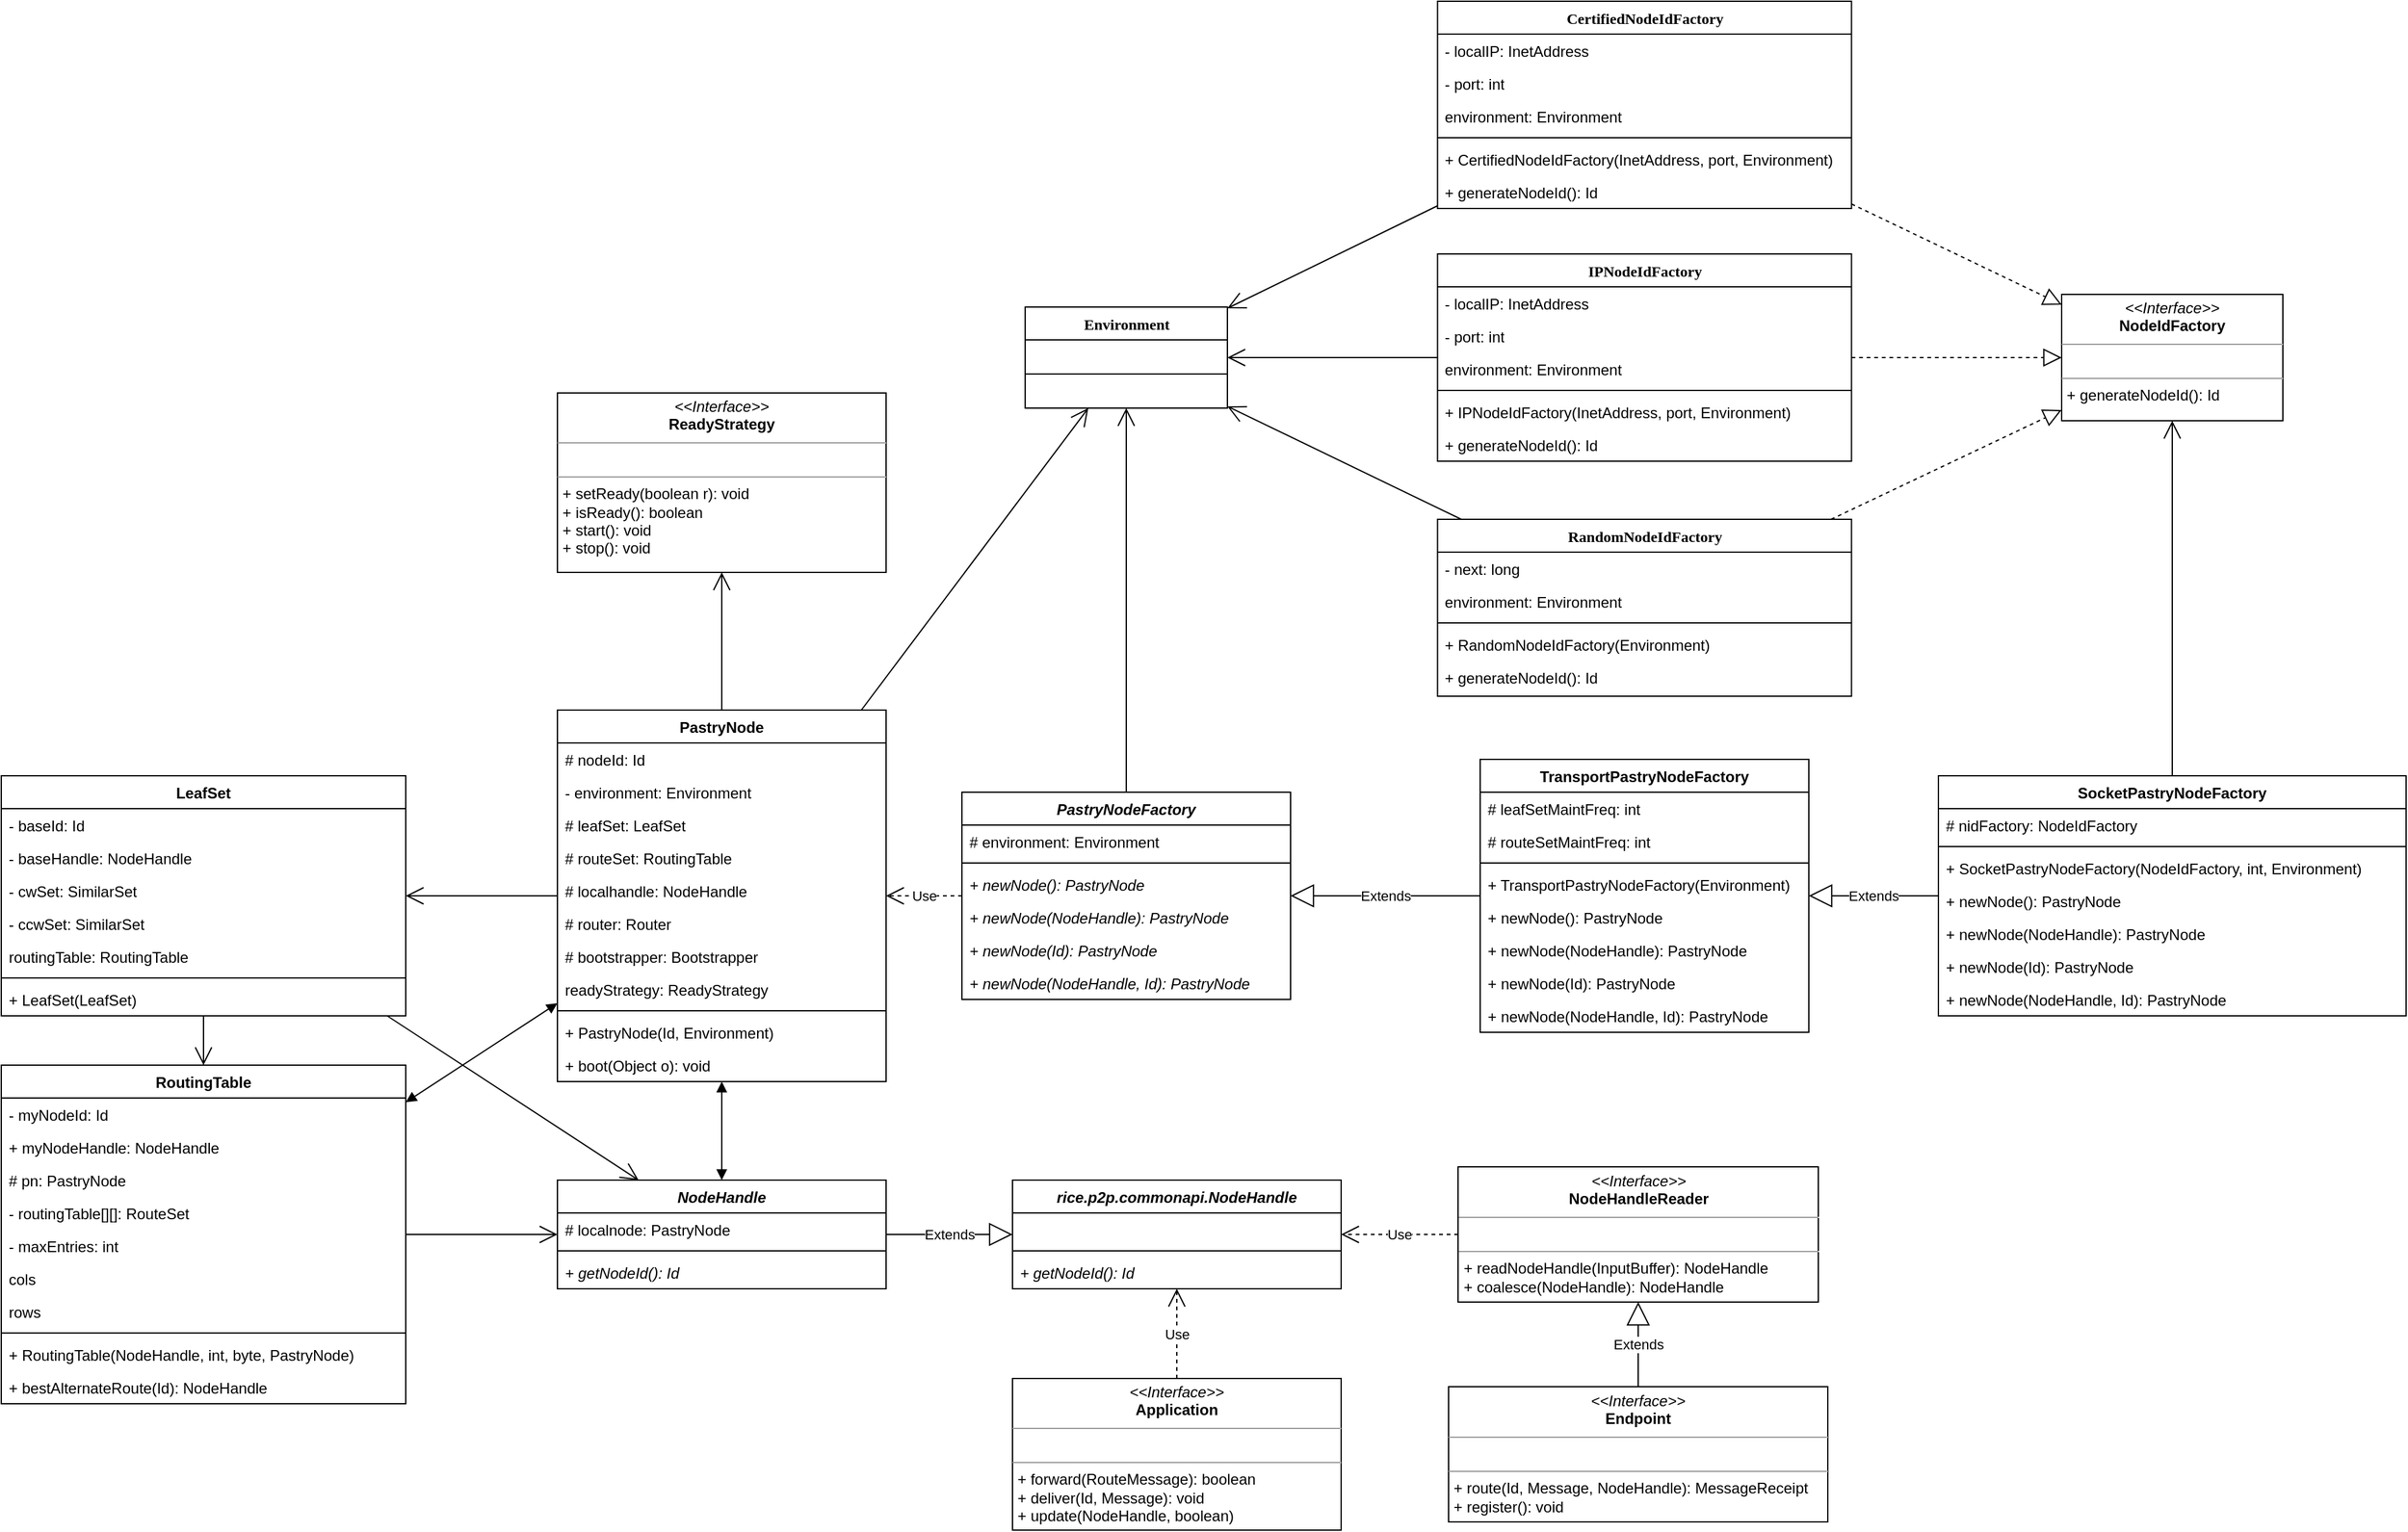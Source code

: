 <mxfile version="20.8.5" type="github">
  <diagram name="Page-1" id="6133507b-19e7-1e82-6fc7-422aa6c4b21f">
    <mxGraphModel dx="2618" dy="674" grid="1" gridSize="10" guides="1" tooltips="1" connect="1" arrows="1" fold="1" page="1" pageScale="1" pageWidth="1100" pageHeight="850" background="none" math="0" shadow="0">
      <root>
        <mxCell id="0" />
        <mxCell id="1" parent="0" />
        <mxCell id="22s6nns8kScePFMX1tpp-6" value="RandomNodeIdFactory" style="swimlane;html=1;fontStyle=1;align=center;verticalAlign=top;childLayout=stackLayout;horizontal=1;startSize=26;horizontalStack=0;resizeParent=1;resizeLast=0;collapsible=1;marginBottom=0;swimlaneFillColor=#ffffff;rounded=0;shadow=0;comic=0;labelBackgroundColor=none;strokeWidth=1;fillColor=none;fontFamily=Verdana;fontSize=12" parent="1" vertex="1">
          <mxGeometry x="476.25" y="1000" width="327.5" height="140" as="geometry" />
        </mxCell>
        <mxCell id="22s6nns8kScePFMX1tpp-7" value="- next: long" style="text;html=1;strokeColor=none;fillColor=none;align=left;verticalAlign=top;spacingLeft=4;spacingRight=4;whiteSpace=wrap;overflow=hidden;rotatable=0;points=[[0,0.5],[1,0.5]];portConstraint=eastwest;" parent="22s6nns8kScePFMX1tpp-6" vertex="1">
          <mxGeometry y="26" width="327.5" height="26" as="geometry" />
        </mxCell>
        <mxCell id="22s6nns8kScePFMX1tpp-8" value="environment: Environment" style="text;html=1;strokeColor=none;fillColor=none;align=left;verticalAlign=top;spacingLeft=4;spacingRight=4;whiteSpace=wrap;overflow=hidden;rotatable=0;points=[[0,0.5],[1,0.5]];portConstraint=eastwest;" parent="22s6nns8kScePFMX1tpp-6" vertex="1">
          <mxGeometry y="52" width="327.5" height="26" as="geometry" />
        </mxCell>
        <mxCell id="22s6nns8kScePFMX1tpp-9" value="" style="line;html=1;strokeWidth=1;fillColor=none;align=left;verticalAlign=middle;spacingTop=-1;spacingLeft=3;spacingRight=3;rotatable=0;labelPosition=right;points=[];portConstraint=eastwest;" parent="22s6nns8kScePFMX1tpp-6" vertex="1">
          <mxGeometry y="78" width="327.5" height="8" as="geometry" />
        </mxCell>
        <mxCell id="22s6nns8kScePFMX1tpp-10" value="+ RandomNodeIdFactory(Environment)" style="text;html=1;strokeColor=none;fillColor=none;align=left;verticalAlign=top;spacingLeft=4;spacingRight=4;whiteSpace=wrap;overflow=hidden;rotatable=0;points=[[0,0.5],[1,0.5]];portConstraint=eastwest;" parent="22s6nns8kScePFMX1tpp-6" vertex="1">
          <mxGeometry y="86" width="327.5" height="26" as="geometry" />
        </mxCell>
        <mxCell id="22s6nns8kScePFMX1tpp-15" value="&lt;span style=&quot;&quot;&gt;+ generateNodeId(): Id&lt;/span&gt;" style="text;html=1;strokeColor=none;fillColor=none;align=left;verticalAlign=top;spacingLeft=4;spacingRight=4;whiteSpace=wrap;overflow=hidden;rotatable=0;points=[[0,0.5],[1,0.5]];portConstraint=eastwest;" parent="22s6nns8kScePFMX1tpp-6" vertex="1">
          <mxGeometry y="112" width="327.5" height="26" as="geometry" />
        </mxCell>
        <mxCell id="22s6nns8kScePFMX1tpp-11" value="&lt;p style=&quot;margin:0px;margin-top:4px;text-align:center;&quot;&gt;&lt;i&gt;&amp;lt;&amp;lt;Interface&amp;gt;&amp;gt;&lt;/i&gt;&lt;br&gt;&lt;b&gt;NodeIdFactory&lt;/b&gt;&lt;br&gt;&lt;/p&gt;&lt;hr size=&quot;1&quot;&gt;&lt;p style=&quot;margin:0px;margin-left:4px;&quot;&gt;&lt;br&gt;&lt;/p&gt;&lt;hr size=&quot;1&quot;&gt;&lt;p style=&quot;margin:0px;margin-left:4px;&quot;&gt;+ generateNodeId(): Id&lt;br&gt;&lt;/p&gt;" style="verticalAlign=top;align=left;overflow=fill;fontSize=12;fontFamily=Helvetica;html=1;rounded=0;shadow=0;comic=0;labelBackgroundColor=none;strokeWidth=1" parent="1" vertex="1">
          <mxGeometry x="970" y="822" width="175" height="100" as="geometry" />
        </mxCell>
        <mxCell id="22s6nns8kScePFMX1tpp-13" value="" style="endArrow=block;dashed=1;endFill=0;endSize=12;html=1;rounded=0;" parent="1" source="22s6nns8kScePFMX1tpp-6" target="22s6nns8kScePFMX1tpp-11" edge="1">
          <mxGeometry width="160" relative="1" as="geometry">
            <mxPoint x="815" y="890" as="sourcePoint" />
            <mxPoint x="975" y="890" as="targetPoint" />
          </mxGeometry>
        </mxCell>
        <mxCell id="22s6nns8kScePFMX1tpp-16" value="Environment" style="swimlane;html=1;fontStyle=1;align=center;verticalAlign=top;childLayout=stackLayout;horizontal=1;startSize=26;horizontalStack=0;resizeParent=1;resizeLast=0;collapsible=1;marginBottom=0;swimlaneFillColor=#ffffff;rounded=0;shadow=0;comic=0;labelBackgroundColor=none;strokeWidth=1;fillColor=none;fontFamily=Verdana;fontSize=12" parent="1" vertex="1">
          <mxGeometry x="150" y="832" width="160" height="80" as="geometry" />
        </mxCell>
        <mxCell id="22s6nns8kScePFMX1tpp-18" value="" style="line;html=1;strokeWidth=1;fillColor=none;align=left;verticalAlign=middle;spacingTop=-1;spacingLeft=3;spacingRight=3;rotatable=0;labelPosition=right;points=[];portConstraint=eastwest;" parent="22s6nns8kScePFMX1tpp-16" vertex="1">
          <mxGeometry y="26" width="160" height="54" as="geometry" />
        </mxCell>
        <mxCell id="22s6nns8kScePFMX1tpp-23" value="" style="endArrow=open;endFill=1;endSize=12;html=1;rounded=0;" parent="1" source="22s6nns8kScePFMX1tpp-6" target="22s6nns8kScePFMX1tpp-16" edge="1">
          <mxGeometry width="160" relative="1" as="geometry">
            <mxPoint x="715" y="860" as="sourcePoint" />
            <mxPoint x="875" y="860" as="targetPoint" />
          </mxGeometry>
        </mxCell>
        <mxCell id="22s6nns8kScePFMX1tpp-24" value="PastryNodeFactory" style="swimlane;fontStyle=3;align=center;verticalAlign=top;childLayout=stackLayout;horizontal=1;startSize=26;horizontalStack=0;resizeParent=1;resizeParentMax=0;resizeLast=0;collapsible=1;marginBottom=0;" parent="1" vertex="1">
          <mxGeometry x="100" y="1216" width="260" height="164" as="geometry" />
        </mxCell>
        <mxCell id="22s6nns8kScePFMX1tpp-25" value="# environment: Environment" style="text;strokeColor=none;fillColor=none;align=left;verticalAlign=top;spacingLeft=4;spacingRight=4;overflow=hidden;rotatable=0;points=[[0,0.5],[1,0.5]];portConstraint=eastwest;" parent="22s6nns8kScePFMX1tpp-24" vertex="1">
          <mxGeometry y="26" width="260" height="26" as="geometry" />
        </mxCell>
        <mxCell id="22s6nns8kScePFMX1tpp-26" value="" style="line;strokeWidth=1;fillColor=none;align=left;verticalAlign=middle;spacingTop=-1;spacingLeft=3;spacingRight=3;rotatable=0;labelPosition=right;points=[];portConstraint=eastwest;strokeColor=inherit;" parent="22s6nns8kScePFMX1tpp-24" vertex="1">
          <mxGeometry y="52" width="260" height="8" as="geometry" />
        </mxCell>
        <mxCell id="22s6nns8kScePFMX1tpp-27" value="+ newNode(): PastryNode" style="text;strokeColor=none;fillColor=none;align=left;verticalAlign=top;spacingLeft=4;spacingRight=4;overflow=hidden;rotatable=0;points=[[0,0.5],[1,0.5]];portConstraint=eastwest;fontStyle=2" parent="22s6nns8kScePFMX1tpp-24" vertex="1">
          <mxGeometry y="60" width="260" height="26" as="geometry" />
        </mxCell>
        <mxCell id="22s6nns8kScePFMX1tpp-29" value="+ newNode(NodeHandle): PastryNode" style="text;strokeColor=none;fillColor=none;align=left;verticalAlign=top;spacingLeft=4;spacingRight=4;overflow=hidden;rotatable=0;points=[[0,0.5],[1,0.5]];portConstraint=eastwest;fontStyle=2" parent="22s6nns8kScePFMX1tpp-24" vertex="1">
          <mxGeometry y="86" width="260" height="26" as="geometry" />
        </mxCell>
        <mxCell id="22s6nns8kScePFMX1tpp-28" value="+ newNode(Id): PastryNode" style="text;strokeColor=none;fillColor=none;align=left;verticalAlign=top;spacingLeft=4;spacingRight=4;overflow=hidden;rotatable=0;points=[[0,0.5],[1,0.5]];portConstraint=eastwest;fontStyle=2" parent="22s6nns8kScePFMX1tpp-24" vertex="1">
          <mxGeometry y="112" width="260" height="26" as="geometry" />
        </mxCell>
        <mxCell id="22s6nns8kScePFMX1tpp-30" value="+ newNode(NodeHandle, Id): PastryNode" style="text;strokeColor=none;fillColor=none;align=left;verticalAlign=top;spacingLeft=4;spacingRight=4;overflow=hidden;rotatable=0;points=[[0,0.5],[1,0.5]];portConstraint=eastwest;fontStyle=2" parent="22s6nns8kScePFMX1tpp-24" vertex="1">
          <mxGeometry y="138" width="260" height="26" as="geometry" />
        </mxCell>
        <mxCell id="22s6nns8kScePFMX1tpp-31" value="SocketPastryNodeFactory" style="swimlane;fontStyle=1;align=center;verticalAlign=top;childLayout=stackLayout;horizontal=1;startSize=26;horizontalStack=0;resizeParent=1;resizeParentMax=0;resizeLast=0;collapsible=1;marginBottom=0;" parent="1" vertex="1">
          <mxGeometry x="872.5" y="1203" width="370" height="190" as="geometry">
            <mxRectangle x="872.5" y="1203" width="190" height="30" as="alternateBounds" />
          </mxGeometry>
        </mxCell>
        <mxCell id="22s6nns8kScePFMX1tpp-32" value="# nidFactory: NodeIdFactory" style="text;strokeColor=none;fillColor=none;align=left;verticalAlign=top;spacingLeft=4;spacingRight=4;overflow=hidden;rotatable=0;points=[[0,0.5],[1,0.5]];portConstraint=eastwest;" parent="22s6nns8kScePFMX1tpp-31" vertex="1">
          <mxGeometry y="26" width="370" height="26" as="geometry" />
        </mxCell>
        <mxCell id="22s6nns8kScePFMX1tpp-33" value="" style="line;strokeWidth=1;fillColor=none;align=left;verticalAlign=middle;spacingTop=-1;spacingLeft=3;spacingRight=3;rotatable=0;labelPosition=right;points=[];portConstraint=eastwest;strokeColor=inherit;" parent="22s6nns8kScePFMX1tpp-31" vertex="1">
          <mxGeometry y="52" width="370" height="8" as="geometry" />
        </mxCell>
        <mxCell id="22s6nns8kScePFMX1tpp-79" value="+ SocketPastryNodeFactory(NodeIdFactory, int, Environment)" style="text;strokeColor=none;fillColor=none;align=left;verticalAlign=top;spacingLeft=4;spacingRight=4;overflow=hidden;rotatable=0;points=[[0,0.5],[1,0.5]];portConstraint=eastwest;fontStyle=0" parent="22s6nns8kScePFMX1tpp-31" vertex="1">
          <mxGeometry y="60" width="370" height="26" as="geometry" />
        </mxCell>
        <mxCell id="22s6nns8kScePFMX1tpp-34" value="+ newNode(): PastryNode" style="text;strokeColor=none;fillColor=none;align=left;verticalAlign=top;spacingLeft=4;spacingRight=4;overflow=hidden;rotatable=0;points=[[0,0.5],[1,0.5]];portConstraint=eastwest;fontStyle=0" parent="22s6nns8kScePFMX1tpp-31" vertex="1">
          <mxGeometry y="86" width="370" height="26" as="geometry" />
        </mxCell>
        <mxCell id="22s6nns8kScePFMX1tpp-35" value="+ newNode(NodeHandle): PastryNode" style="text;strokeColor=none;fillColor=none;align=left;verticalAlign=top;spacingLeft=4;spacingRight=4;overflow=hidden;rotatable=0;points=[[0,0.5],[1,0.5]];portConstraint=eastwest;fontStyle=0" parent="22s6nns8kScePFMX1tpp-31" vertex="1">
          <mxGeometry y="112" width="370" height="26" as="geometry" />
        </mxCell>
        <mxCell id="22s6nns8kScePFMX1tpp-36" value="+ newNode(Id): PastryNode" style="text;strokeColor=none;fillColor=none;align=left;verticalAlign=top;spacingLeft=4;spacingRight=4;overflow=hidden;rotatable=0;points=[[0,0.5],[1,0.5]];portConstraint=eastwest;fontStyle=0" parent="22s6nns8kScePFMX1tpp-31" vertex="1">
          <mxGeometry y="138" width="370" height="26" as="geometry" />
        </mxCell>
        <mxCell id="22s6nns8kScePFMX1tpp-37" value="+ newNode(NodeHandle, Id): PastryNode" style="text;strokeColor=none;fillColor=none;align=left;verticalAlign=top;spacingLeft=4;spacingRight=4;overflow=hidden;rotatable=0;points=[[0,0.5],[1,0.5]];portConstraint=eastwest;fontStyle=0" parent="22s6nns8kScePFMX1tpp-31" vertex="1">
          <mxGeometry y="164" width="370" height="26" as="geometry" />
        </mxCell>
        <mxCell id="22s6nns8kScePFMX1tpp-38" value="" style="endArrow=open;endFill=1;endSize=12;html=1;rounded=0;" parent="1" source="22s6nns8kScePFMX1tpp-24" target="22s6nns8kScePFMX1tpp-16" edge="1">
          <mxGeometry width="160" relative="1" as="geometry">
            <mxPoint x="405" y="1080" as="sourcePoint" />
            <mxPoint x="325" y="1080" as="targetPoint" />
          </mxGeometry>
        </mxCell>
        <mxCell id="22s6nns8kScePFMX1tpp-41" value="TransportPastryNodeFactory" style="swimlane;fontStyle=1;align=center;verticalAlign=top;childLayout=stackLayout;horizontal=1;startSize=26;horizontalStack=0;resizeParent=1;resizeParentMax=0;resizeLast=0;collapsible=1;marginBottom=0;" parent="1" vertex="1">
          <mxGeometry x="510" y="1190" width="260" height="216" as="geometry" />
        </mxCell>
        <mxCell id="22s6nns8kScePFMX1tpp-42" value="# leafSetMaintFreq: int" style="text;strokeColor=none;fillColor=none;align=left;verticalAlign=top;spacingLeft=4;spacingRight=4;overflow=hidden;rotatable=0;points=[[0,0.5],[1,0.5]];portConstraint=eastwest;" parent="22s6nns8kScePFMX1tpp-41" vertex="1">
          <mxGeometry y="26" width="260" height="26" as="geometry" />
        </mxCell>
        <mxCell id="22s6nns8kScePFMX1tpp-49" value="# routeSetMaintFreq: int" style="text;strokeColor=none;fillColor=none;align=left;verticalAlign=top;spacingLeft=4;spacingRight=4;overflow=hidden;rotatable=0;points=[[0,0.5],[1,0.5]];portConstraint=eastwest;" parent="22s6nns8kScePFMX1tpp-41" vertex="1">
          <mxGeometry y="52" width="260" height="26" as="geometry" />
        </mxCell>
        <mxCell id="22s6nns8kScePFMX1tpp-43" value="" style="line;strokeWidth=1;fillColor=none;align=left;verticalAlign=middle;spacingTop=-1;spacingLeft=3;spacingRight=3;rotatable=0;labelPosition=right;points=[];portConstraint=eastwest;strokeColor=inherit;" parent="22s6nns8kScePFMX1tpp-41" vertex="1">
          <mxGeometry y="78" width="260" height="8" as="geometry" />
        </mxCell>
        <mxCell id="22s6nns8kScePFMX1tpp-50" value="+ TransportPastryNodeFactory(Environment)" style="text;strokeColor=none;fillColor=none;align=left;verticalAlign=top;spacingLeft=4;spacingRight=4;overflow=hidden;rotatable=0;points=[[0,0.5],[1,0.5]];portConstraint=eastwest;fontStyle=0" parent="22s6nns8kScePFMX1tpp-41" vertex="1">
          <mxGeometry y="86" width="260" height="26" as="geometry" />
        </mxCell>
        <mxCell id="22s6nns8kScePFMX1tpp-44" value="+ newNode(): PastryNode" style="text;strokeColor=none;fillColor=none;align=left;verticalAlign=top;spacingLeft=4;spacingRight=4;overflow=hidden;rotatable=0;points=[[0,0.5],[1,0.5]];portConstraint=eastwest;fontStyle=0" parent="22s6nns8kScePFMX1tpp-41" vertex="1">
          <mxGeometry y="112" width="260" height="26" as="geometry" />
        </mxCell>
        <mxCell id="22s6nns8kScePFMX1tpp-45" value="+ newNode(NodeHandle): PastryNode" style="text;strokeColor=none;fillColor=none;align=left;verticalAlign=top;spacingLeft=4;spacingRight=4;overflow=hidden;rotatable=0;points=[[0,0.5],[1,0.5]];portConstraint=eastwest;fontStyle=0" parent="22s6nns8kScePFMX1tpp-41" vertex="1">
          <mxGeometry y="138" width="260" height="26" as="geometry" />
        </mxCell>
        <mxCell id="22s6nns8kScePFMX1tpp-46" value="+ newNode(Id): PastryNode" style="text;strokeColor=none;fillColor=none;align=left;verticalAlign=top;spacingLeft=4;spacingRight=4;overflow=hidden;rotatable=0;points=[[0,0.5],[1,0.5]];portConstraint=eastwest;fontStyle=0" parent="22s6nns8kScePFMX1tpp-41" vertex="1">
          <mxGeometry y="164" width="260" height="26" as="geometry" />
        </mxCell>
        <mxCell id="22s6nns8kScePFMX1tpp-47" value="+ newNode(NodeHandle, Id): PastryNode" style="text;strokeColor=none;fillColor=none;align=left;verticalAlign=top;spacingLeft=4;spacingRight=4;overflow=hidden;rotatable=0;points=[[0,0.5],[1,0.5]];portConstraint=eastwest;fontStyle=0" parent="22s6nns8kScePFMX1tpp-41" vertex="1">
          <mxGeometry y="190" width="260" height="26" as="geometry" />
        </mxCell>
        <mxCell id="22s6nns8kScePFMX1tpp-51" value="Extends" style="endArrow=block;endSize=16;endFill=0;html=1;rounded=0;" parent="1" source="22s6nns8kScePFMX1tpp-41" target="22s6nns8kScePFMX1tpp-24" edge="1">
          <mxGeometry width="160" relative="1" as="geometry">
            <mxPoint x="390" y="1210" as="sourcePoint" />
            <mxPoint x="550" y="1210" as="targetPoint" />
          </mxGeometry>
        </mxCell>
        <mxCell id="22s6nns8kScePFMX1tpp-58" value="IPNodeIdFactory" style="swimlane;html=1;fontStyle=1;align=center;verticalAlign=top;childLayout=stackLayout;horizontal=1;startSize=26;horizontalStack=0;resizeParent=1;resizeLast=0;collapsible=1;marginBottom=0;swimlaneFillColor=#ffffff;rounded=0;shadow=0;comic=0;labelBackgroundColor=none;strokeWidth=1;fillColor=none;fontFamily=Verdana;fontSize=12" parent="1" vertex="1">
          <mxGeometry x="476.25" y="790" width="327.5" height="164" as="geometry" />
        </mxCell>
        <mxCell id="22s6nns8kScePFMX1tpp-59" value="- localIP: InetAddress" style="text;html=1;strokeColor=none;fillColor=none;align=left;verticalAlign=top;spacingLeft=4;spacingRight=4;whiteSpace=wrap;overflow=hidden;rotatable=0;points=[[0,0.5],[1,0.5]];portConstraint=eastwest;" parent="22s6nns8kScePFMX1tpp-58" vertex="1">
          <mxGeometry y="26" width="327.5" height="26" as="geometry" />
        </mxCell>
        <mxCell id="22s6nns8kScePFMX1tpp-64" value="- port: int" style="text;html=1;strokeColor=none;fillColor=none;align=left;verticalAlign=top;spacingLeft=4;spacingRight=4;whiteSpace=wrap;overflow=hidden;rotatable=0;points=[[0,0.5],[1,0.5]];portConstraint=eastwest;" parent="22s6nns8kScePFMX1tpp-58" vertex="1">
          <mxGeometry y="52" width="327.5" height="26" as="geometry" />
        </mxCell>
        <mxCell id="22s6nns8kScePFMX1tpp-60" value="environment: Environment" style="text;html=1;strokeColor=none;fillColor=none;align=left;verticalAlign=top;spacingLeft=4;spacingRight=4;whiteSpace=wrap;overflow=hidden;rotatable=0;points=[[0,0.5],[1,0.5]];portConstraint=eastwest;" parent="22s6nns8kScePFMX1tpp-58" vertex="1">
          <mxGeometry y="78" width="327.5" height="26" as="geometry" />
        </mxCell>
        <mxCell id="22s6nns8kScePFMX1tpp-61" value="" style="line;html=1;strokeWidth=1;fillColor=none;align=left;verticalAlign=middle;spacingTop=-1;spacingLeft=3;spacingRight=3;rotatable=0;labelPosition=right;points=[];portConstraint=eastwest;" parent="22s6nns8kScePFMX1tpp-58" vertex="1">
          <mxGeometry y="104" width="327.5" height="8" as="geometry" />
        </mxCell>
        <mxCell id="22s6nns8kScePFMX1tpp-62" value="+ IPNodeIdFactory(InetAddress, port, Environment)" style="text;html=1;strokeColor=none;fillColor=none;align=left;verticalAlign=top;spacingLeft=4;spacingRight=4;whiteSpace=wrap;overflow=hidden;rotatable=0;points=[[0,0.5],[1,0.5]];portConstraint=eastwest;" parent="22s6nns8kScePFMX1tpp-58" vertex="1">
          <mxGeometry y="112" width="327.5" height="26" as="geometry" />
        </mxCell>
        <mxCell id="22s6nns8kScePFMX1tpp-63" value="&lt;span style=&quot;&quot;&gt;+ generateNodeId(): Id&lt;/span&gt;" style="text;html=1;strokeColor=none;fillColor=none;align=left;verticalAlign=top;spacingLeft=4;spacingRight=4;whiteSpace=wrap;overflow=hidden;rotatable=0;points=[[0,0.5],[1,0.5]];portConstraint=eastwest;" parent="22s6nns8kScePFMX1tpp-58" vertex="1">
          <mxGeometry y="138" width="327.5" height="26" as="geometry" />
        </mxCell>
        <mxCell id="22s6nns8kScePFMX1tpp-65" value="" style="endArrow=block;dashed=1;endFill=0;endSize=12;html=1;rounded=0;" parent="1" source="22s6nns8kScePFMX1tpp-58" target="22s6nns8kScePFMX1tpp-11" edge="1">
          <mxGeometry width="160" relative="1" as="geometry">
            <mxPoint x="780" y="1026.667" as="sourcePoint" />
            <mxPoint x="918.125" y="970" as="targetPoint" />
          </mxGeometry>
        </mxCell>
        <mxCell id="22s6nns8kScePFMX1tpp-66" value="" style="endArrow=open;endFill=1;endSize=12;html=1;rounded=0;" parent="1" source="22s6nns8kScePFMX1tpp-58" target="22s6nns8kScePFMX1tpp-16" edge="1">
          <mxGeometry width="160" relative="1" as="geometry">
            <mxPoint x="520" y="1080" as="sourcePoint" />
            <mxPoint x="320" y="1080" as="targetPoint" />
          </mxGeometry>
        </mxCell>
        <mxCell id="22s6nns8kScePFMX1tpp-67" value="CertifiedNodeIdFactory" style="swimlane;html=1;fontStyle=1;align=center;verticalAlign=top;childLayout=stackLayout;horizontal=1;startSize=26;horizontalStack=0;resizeParent=1;resizeLast=0;collapsible=1;marginBottom=0;swimlaneFillColor=#ffffff;rounded=0;shadow=0;comic=0;labelBackgroundColor=none;strokeWidth=1;fillColor=none;fontFamily=Verdana;fontSize=12" parent="1" vertex="1">
          <mxGeometry x="476.25" y="590" width="327.5" height="164" as="geometry" />
        </mxCell>
        <mxCell id="22s6nns8kScePFMX1tpp-68" value="- localIP: InetAddress" style="text;html=1;strokeColor=none;fillColor=none;align=left;verticalAlign=top;spacingLeft=4;spacingRight=4;whiteSpace=wrap;overflow=hidden;rotatable=0;points=[[0,0.5],[1,0.5]];portConstraint=eastwest;" parent="22s6nns8kScePFMX1tpp-67" vertex="1">
          <mxGeometry y="26" width="327.5" height="26" as="geometry" />
        </mxCell>
        <mxCell id="22s6nns8kScePFMX1tpp-69" value="- port: int" style="text;html=1;strokeColor=none;fillColor=none;align=left;verticalAlign=top;spacingLeft=4;spacingRight=4;whiteSpace=wrap;overflow=hidden;rotatable=0;points=[[0,0.5],[1,0.5]];portConstraint=eastwest;" parent="22s6nns8kScePFMX1tpp-67" vertex="1">
          <mxGeometry y="52" width="327.5" height="26" as="geometry" />
        </mxCell>
        <mxCell id="22s6nns8kScePFMX1tpp-70" value="environment: Environment" style="text;html=1;strokeColor=none;fillColor=none;align=left;verticalAlign=top;spacingLeft=4;spacingRight=4;whiteSpace=wrap;overflow=hidden;rotatable=0;points=[[0,0.5],[1,0.5]];portConstraint=eastwest;" parent="22s6nns8kScePFMX1tpp-67" vertex="1">
          <mxGeometry y="78" width="327.5" height="26" as="geometry" />
        </mxCell>
        <mxCell id="22s6nns8kScePFMX1tpp-71" value="" style="line;html=1;strokeWidth=1;fillColor=none;align=left;verticalAlign=middle;spacingTop=-1;spacingLeft=3;spacingRight=3;rotatable=0;labelPosition=right;points=[];portConstraint=eastwest;" parent="22s6nns8kScePFMX1tpp-67" vertex="1">
          <mxGeometry y="104" width="327.5" height="8" as="geometry" />
        </mxCell>
        <mxCell id="22s6nns8kScePFMX1tpp-72" value="+ CertifiedNodeIdFactory(InetAddress, port, Environment)" style="text;html=1;strokeColor=none;fillColor=none;align=left;verticalAlign=top;spacingLeft=4;spacingRight=4;whiteSpace=wrap;overflow=hidden;rotatable=0;points=[[0,0.5],[1,0.5]];portConstraint=eastwest;" parent="22s6nns8kScePFMX1tpp-67" vertex="1">
          <mxGeometry y="112" width="327.5" height="26" as="geometry" />
        </mxCell>
        <mxCell id="22s6nns8kScePFMX1tpp-73" value="&lt;span style=&quot;&quot;&gt;+ generateNodeId(): Id&lt;/span&gt;" style="text;html=1;strokeColor=none;fillColor=none;align=left;verticalAlign=top;spacingLeft=4;spacingRight=4;whiteSpace=wrap;overflow=hidden;rotatable=0;points=[[0,0.5],[1,0.5]];portConstraint=eastwest;" parent="22s6nns8kScePFMX1tpp-67" vertex="1">
          <mxGeometry y="138" width="327.5" height="26" as="geometry" />
        </mxCell>
        <mxCell id="22s6nns8kScePFMX1tpp-74" value="" style="endArrow=block;dashed=1;endFill=0;endSize=12;html=1;rounded=0;" parent="1" source="22s6nns8kScePFMX1tpp-67" target="22s6nns8kScePFMX1tpp-11" edge="1">
          <mxGeometry width="160" relative="1" as="geometry">
            <mxPoint x="800" y="882" as="sourcePoint" />
            <mxPoint x="870" y="882" as="targetPoint" />
          </mxGeometry>
        </mxCell>
        <mxCell id="22s6nns8kScePFMX1tpp-75" value="" style="endArrow=open;endFill=1;endSize=12;html=1;rounded=0;" parent="1" source="22s6nns8kScePFMX1tpp-67" target="22s6nns8kScePFMX1tpp-16" edge="1">
          <mxGeometry width="160" relative="1" as="geometry">
            <mxPoint x="490" y="882" as="sourcePoint" />
            <mxPoint x="320" y="882" as="targetPoint" />
          </mxGeometry>
        </mxCell>
        <mxCell id="22s6nns8kScePFMX1tpp-76" value="Extends" style="endArrow=block;endSize=16;endFill=0;html=1;rounded=0;" parent="1" source="22s6nns8kScePFMX1tpp-31" target="22s6nns8kScePFMX1tpp-41" edge="1">
          <mxGeometry width="160" relative="1" as="geometry">
            <mxPoint x="520" y="1308" as="sourcePoint" />
            <mxPoint x="370" y="1308" as="targetPoint" />
          </mxGeometry>
        </mxCell>
        <mxCell id="22s6nns8kScePFMX1tpp-77" value="" style="endArrow=open;endFill=1;endSize=12;html=1;rounded=0;" parent="1" source="22s6nns8kScePFMX1tpp-31" target="22s6nns8kScePFMX1tpp-11" edge="1">
          <mxGeometry width="160" relative="1" as="geometry">
            <mxPoint x="501.818" y="1010" as="sourcePoint" />
            <mxPoint x="320" y="921.111" as="targetPoint" />
          </mxGeometry>
        </mxCell>
        <mxCell id="22s6nns8kScePFMX1tpp-80" value="PastryNode" style="swimlane;fontStyle=1;align=center;verticalAlign=top;childLayout=stackLayout;horizontal=1;startSize=26;horizontalStack=0;resizeParent=1;resizeParentMax=0;resizeLast=0;collapsible=1;marginBottom=0;" parent="1" vertex="1">
          <mxGeometry x="-220" y="1151" width="260" height="294" as="geometry" />
        </mxCell>
        <mxCell id="22s6nns8kScePFMX1tpp-81" value="# nodeId: Id" style="text;strokeColor=none;fillColor=none;align=left;verticalAlign=top;spacingLeft=4;spacingRight=4;overflow=hidden;rotatable=0;points=[[0,0.5],[1,0.5]];portConstraint=eastwest;" parent="22s6nns8kScePFMX1tpp-80" vertex="1">
          <mxGeometry y="26" width="260" height="26" as="geometry" />
        </mxCell>
        <mxCell id="22s6nns8kScePFMX1tpp-82" value="- environment: Environment" style="text;strokeColor=none;fillColor=none;align=left;verticalAlign=top;spacingLeft=4;spacingRight=4;overflow=hidden;rotatable=0;points=[[0,0.5],[1,0.5]];portConstraint=eastwest;" parent="22s6nns8kScePFMX1tpp-80" vertex="1">
          <mxGeometry y="52" width="260" height="26" as="geometry" />
        </mxCell>
        <mxCell id="22s6nns8kScePFMX1tpp-92" value="# leafSet: LeafSet" style="text;strokeColor=none;fillColor=none;align=left;verticalAlign=top;spacingLeft=4;spacingRight=4;overflow=hidden;rotatable=0;points=[[0,0.5],[1,0.5]];portConstraint=eastwest;" parent="22s6nns8kScePFMX1tpp-80" vertex="1">
          <mxGeometry y="78" width="260" height="26" as="geometry" />
        </mxCell>
        <mxCell id="22s6nns8kScePFMX1tpp-89" value="# routeSet: RoutingTable" style="text;strokeColor=none;fillColor=none;align=left;verticalAlign=top;spacingLeft=4;spacingRight=4;overflow=hidden;rotatable=0;points=[[0,0.5],[1,0.5]];portConstraint=eastwest;" parent="22s6nns8kScePFMX1tpp-80" vertex="1">
          <mxGeometry y="104" width="260" height="26" as="geometry" />
        </mxCell>
        <mxCell id="22s6nns8kScePFMX1tpp-90" value="# localhandle: NodeHandle" style="text;strokeColor=none;fillColor=none;align=left;verticalAlign=top;spacingLeft=4;spacingRight=4;overflow=hidden;rotatable=0;points=[[0,0.5],[1,0.5]];portConstraint=eastwest;" parent="22s6nns8kScePFMX1tpp-80" vertex="1">
          <mxGeometry y="130" width="260" height="26" as="geometry" />
        </mxCell>
        <mxCell id="22s6nns8kScePFMX1tpp-91" value="# router: Router" style="text;strokeColor=none;fillColor=none;align=left;verticalAlign=top;spacingLeft=4;spacingRight=4;overflow=hidden;rotatable=0;points=[[0,0.5],[1,0.5]];portConstraint=eastwest;" parent="22s6nns8kScePFMX1tpp-80" vertex="1">
          <mxGeometry y="156" width="260" height="26" as="geometry" />
        </mxCell>
        <mxCell id="22s6nns8kScePFMX1tpp-93" value="# bootstrapper: Bootstrapper" style="text;strokeColor=none;fillColor=none;align=left;verticalAlign=top;spacingLeft=4;spacingRight=4;overflow=hidden;rotatable=0;points=[[0,0.5],[1,0.5]];portConstraint=eastwest;" parent="22s6nns8kScePFMX1tpp-80" vertex="1">
          <mxGeometry y="182" width="260" height="26" as="geometry" />
        </mxCell>
        <mxCell id="22s6nns8kScePFMX1tpp-100" value="readyStrategy: ReadyStrategy" style="text;strokeColor=none;fillColor=none;align=left;verticalAlign=top;spacingLeft=4;spacingRight=4;overflow=hidden;rotatable=0;points=[[0,0.5],[1,0.5]];portConstraint=eastwest;" parent="22s6nns8kScePFMX1tpp-80" vertex="1">
          <mxGeometry y="208" width="260" height="26" as="geometry" />
        </mxCell>
        <mxCell id="22s6nns8kScePFMX1tpp-83" value="" style="line;strokeWidth=1;fillColor=none;align=left;verticalAlign=middle;spacingTop=-1;spacingLeft=3;spacingRight=3;rotatable=0;labelPosition=right;points=[];portConstraint=eastwest;strokeColor=inherit;" parent="22s6nns8kScePFMX1tpp-80" vertex="1">
          <mxGeometry y="234" width="260" height="8" as="geometry" />
        </mxCell>
        <mxCell id="22s6nns8kScePFMX1tpp-84" value="+ PastryNode(Id, Environment)" style="text;strokeColor=none;fillColor=none;align=left;verticalAlign=top;spacingLeft=4;spacingRight=4;overflow=hidden;rotatable=0;points=[[0,0.5],[1,0.5]];portConstraint=eastwest;fontStyle=0" parent="22s6nns8kScePFMX1tpp-80" vertex="1">
          <mxGeometry y="242" width="260" height="26" as="geometry" />
        </mxCell>
        <mxCell id="22s6nns8kScePFMX1tpp-85" value="+ boot(Object o): void " style="text;strokeColor=none;fillColor=none;align=left;verticalAlign=top;spacingLeft=4;spacingRight=4;overflow=hidden;rotatable=0;points=[[0,0.5],[1,0.5]];portConstraint=eastwest;fontStyle=0" parent="22s6nns8kScePFMX1tpp-80" vertex="1">
          <mxGeometry y="268" width="260" height="26" as="geometry" />
        </mxCell>
        <mxCell id="22s6nns8kScePFMX1tpp-94" value="Use" style="endArrow=open;endSize=12;dashed=1;html=1;rounded=0;" parent="1" source="22s6nns8kScePFMX1tpp-24" target="22s6nns8kScePFMX1tpp-80" edge="1">
          <mxGeometry width="160" relative="1" as="geometry">
            <mxPoint x="320" y="1320" as="sourcePoint" />
            <mxPoint x="480" y="1320" as="targetPoint" />
          </mxGeometry>
        </mxCell>
        <mxCell id="22s6nns8kScePFMX1tpp-95" value="" style="endArrow=open;endFill=1;endSize=12;html=1;rounded=0;" parent="1" source="22s6nns8kScePFMX1tpp-80" target="22s6nns8kScePFMX1tpp-16" edge="1">
          <mxGeometry width="160" relative="1" as="geometry">
            <mxPoint x="430" y="1120" as="sourcePoint" />
            <mxPoint x="590" y="1120" as="targetPoint" />
          </mxGeometry>
        </mxCell>
        <mxCell id="22s6nns8kScePFMX1tpp-96" value="&lt;p style=&quot;margin:0px;margin-top:4px;text-align:center;&quot;&gt;&lt;i&gt;&amp;lt;&amp;lt;Interface&amp;gt;&amp;gt;&lt;/i&gt;&lt;br&gt;&lt;b&gt;ReadyStrategy&lt;/b&gt;&lt;/p&gt;&lt;hr size=&quot;1&quot;&gt;&lt;p style=&quot;margin:0px;margin-left:4px;&quot;&gt;&lt;br&gt;&lt;/p&gt;&lt;hr size=&quot;1&quot;&gt;&lt;p style=&quot;margin:0px;margin-left:4px;&quot;&gt;+ setReady(boolean r): void&lt;/p&gt;&lt;p style=&quot;margin:0px;margin-left:4px;&quot;&gt;+ isReady(): boolean&lt;br&gt;&lt;/p&gt;&lt;p style=&quot;margin:0px;margin-left:4px;&quot;&gt;+ start(): void&lt;/p&gt;&lt;p style=&quot;margin:0px;margin-left:4px;&quot;&gt;+ stop(): void&lt;/p&gt;" style="verticalAlign=top;align=left;overflow=fill;fontSize=12;fontFamily=Helvetica;html=1;rounded=0;shadow=0;comic=0;labelBackgroundColor=none;strokeWidth=1" parent="1" vertex="1">
          <mxGeometry x="-220" y="900" width="260" height="142" as="geometry" />
        </mxCell>
        <mxCell id="22s6nns8kScePFMX1tpp-101" value="" style="endArrow=open;endFill=1;endSize=12;html=1;rounded=0;" parent="1" source="22s6nns8kScePFMX1tpp-80" target="22s6nns8kScePFMX1tpp-96" edge="1">
          <mxGeometry width="160" relative="1" as="geometry">
            <mxPoint x="30.423" y="1161" as="sourcePoint" />
            <mxPoint x="209.953" y="922" as="targetPoint" />
          </mxGeometry>
        </mxCell>
        <mxCell id="22s6nns8kScePFMX1tpp-103" value="NodeHandle" style="swimlane;fontStyle=3;align=center;verticalAlign=top;childLayout=stackLayout;horizontal=1;startSize=26;horizontalStack=0;resizeParent=1;resizeParentMax=0;resizeLast=0;collapsible=1;marginBottom=0;" parent="1" vertex="1">
          <mxGeometry x="-220" y="1523" width="260" height="86" as="geometry" />
        </mxCell>
        <mxCell id="22s6nns8kScePFMX1tpp-104" value="# localnode: PastryNode" style="text;strokeColor=none;fillColor=none;align=left;verticalAlign=top;spacingLeft=4;spacingRight=4;overflow=hidden;rotatable=0;points=[[0,0.5],[1,0.5]];portConstraint=eastwest;" parent="22s6nns8kScePFMX1tpp-103" vertex="1">
          <mxGeometry y="26" width="260" height="26" as="geometry" />
        </mxCell>
        <mxCell id="22s6nns8kScePFMX1tpp-105" value="" style="line;strokeWidth=1;fillColor=none;align=left;verticalAlign=middle;spacingTop=-1;spacingLeft=3;spacingRight=3;rotatable=0;labelPosition=right;points=[];portConstraint=eastwest;strokeColor=inherit;" parent="22s6nns8kScePFMX1tpp-103" vertex="1">
          <mxGeometry y="52" width="260" height="8" as="geometry" />
        </mxCell>
        <mxCell id="22s6nns8kScePFMX1tpp-106" value="+ getNodeId(): Id" style="text;strokeColor=none;fillColor=none;align=left;verticalAlign=top;spacingLeft=4;spacingRight=4;overflow=hidden;rotatable=0;points=[[0,0.5],[1,0.5]];portConstraint=eastwest;fontStyle=2" parent="22s6nns8kScePFMX1tpp-103" vertex="1">
          <mxGeometry y="60" width="260" height="26" as="geometry" />
        </mxCell>
        <mxCell id="DoB_Dys2RPlpioSTqxzK-1" value="&lt;p style=&quot;margin:0px;margin-top:4px;text-align:center;&quot;&gt;&lt;i&gt;&amp;lt;&amp;lt;Interface&amp;gt;&amp;gt;&lt;/i&gt;&lt;br&gt;&lt;b&gt;NodeHandleReader&lt;/b&gt;&lt;br&gt;&lt;/p&gt;&lt;hr size=&quot;1&quot;&gt;&lt;p style=&quot;margin:0px;margin-left:4px;&quot;&gt;&lt;br&gt;&lt;/p&gt;&lt;hr size=&quot;1&quot;&gt;&lt;p style=&quot;margin:0px;margin-left:4px;&quot;&gt;+ readNodeHandle(InputBuffer): NodeHandle&lt;br&gt;&lt;/p&gt;&lt;p style=&quot;margin:0px;margin-left:4px;&quot;&gt;+ coalesce(NodeHandle): NodeHandle&lt;/p&gt;" style="verticalAlign=top;align=left;overflow=fill;fontSize=12;fontFamily=Helvetica;html=1;rounded=0;shadow=0;comic=0;labelBackgroundColor=none;strokeWidth=1" vertex="1" parent="1">
          <mxGeometry x="492.5" y="1512.5" width="285" height="107" as="geometry" />
        </mxCell>
        <mxCell id="DoB_Dys2RPlpioSTqxzK-2" value="Use" style="endArrow=open;endSize=12;dashed=1;html=1;rounded=0;" edge="1" parent="1" source="DoB_Dys2RPlpioSTqxzK-1" target="DoB_Dys2RPlpioSTqxzK-3">
          <mxGeometry width="160" relative="1" as="geometry">
            <mxPoint x="110" y="1308" as="sourcePoint" />
            <mxPoint x="50" y="1620" as="targetPoint" />
          </mxGeometry>
        </mxCell>
        <mxCell id="DoB_Dys2RPlpioSTqxzK-3" value="rice.p2p.commonapi.NodeHandle" style="swimlane;fontStyle=3;align=center;verticalAlign=top;childLayout=stackLayout;horizontal=1;startSize=26;horizontalStack=0;resizeParent=1;resizeParentMax=0;resizeLast=0;collapsible=1;marginBottom=0;" vertex="1" parent="1">
          <mxGeometry x="140" y="1523" width="260" height="86" as="geometry" />
        </mxCell>
        <mxCell id="DoB_Dys2RPlpioSTqxzK-4" value=" " style="text;strokeColor=none;fillColor=none;align=left;verticalAlign=top;spacingLeft=4;spacingRight=4;overflow=hidden;rotatable=0;points=[[0,0.5],[1,0.5]];portConstraint=eastwest;" vertex="1" parent="DoB_Dys2RPlpioSTqxzK-3">
          <mxGeometry y="26" width="260" height="26" as="geometry" />
        </mxCell>
        <mxCell id="DoB_Dys2RPlpioSTqxzK-5" value="" style="line;strokeWidth=1;fillColor=none;align=left;verticalAlign=middle;spacingTop=-1;spacingLeft=3;spacingRight=3;rotatable=0;labelPosition=right;points=[];portConstraint=eastwest;strokeColor=inherit;" vertex="1" parent="DoB_Dys2RPlpioSTqxzK-3">
          <mxGeometry y="52" width="260" height="8" as="geometry" />
        </mxCell>
        <mxCell id="DoB_Dys2RPlpioSTqxzK-6" value="+ getNodeId(): Id" style="text;strokeColor=none;fillColor=none;align=left;verticalAlign=top;spacingLeft=4;spacingRight=4;overflow=hidden;rotatable=0;points=[[0,0.5],[1,0.5]];portConstraint=eastwest;fontStyle=2" vertex="1" parent="DoB_Dys2RPlpioSTqxzK-3">
          <mxGeometry y="60" width="260" height="26" as="geometry" />
        </mxCell>
        <mxCell id="DoB_Dys2RPlpioSTqxzK-7" value="Extends" style="endArrow=block;endSize=16;endFill=0;html=1;rounded=0;" edge="1" parent="1" source="22s6nns8kScePFMX1tpp-103" target="DoB_Dys2RPlpioSTqxzK-3">
          <mxGeometry width="160" relative="1" as="geometry">
            <mxPoint x="520" y="1308" as="sourcePoint" />
            <mxPoint x="370" y="1308" as="targetPoint" />
          </mxGeometry>
        </mxCell>
        <mxCell id="DoB_Dys2RPlpioSTqxzK-9" value="&lt;p style=&quot;margin:0px;margin-top:4px;text-align:center;&quot;&gt;&lt;i&gt;&amp;lt;&amp;lt;Interface&amp;gt;&amp;gt;&lt;/i&gt;&lt;br&gt;&lt;b&gt;Endpoint&lt;/b&gt;&lt;br&gt;&lt;/p&gt;&lt;hr size=&quot;1&quot;&gt;&lt;p style=&quot;margin:0px;margin-left:4px;&quot;&gt;&lt;br&gt;&lt;/p&gt;&lt;hr size=&quot;1&quot;&gt;&lt;p style=&quot;margin:0px;margin-left:4px;&quot;&gt;+ route(Id, Message, NodeHandle): MessageReceipt&lt;br&gt;&lt;/p&gt;&lt;p style=&quot;margin:0px;margin-left:4px;&quot;&gt;+&amp;nbsp;register()&lt;span style=&quot;background-color: initial;&quot;&gt;: void&lt;/span&gt;&lt;/p&gt;" style="verticalAlign=top;align=left;overflow=fill;fontSize=12;fontFamily=Helvetica;html=1;rounded=0;shadow=0;comic=0;labelBackgroundColor=none;strokeWidth=1" vertex="1" parent="1">
          <mxGeometry x="485" y="1686.5" width="300" height="107" as="geometry" />
        </mxCell>
        <mxCell id="DoB_Dys2RPlpioSTqxzK-10" value="Extends" style="endArrow=block;endSize=16;endFill=0;html=1;rounded=0;" edge="1" parent="1" source="DoB_Dys2RPlpioSTqxzK-9" target="DoB_Dys2RPlpioSTqxzK-1">
          <mxGeometry width="160" relative="1" as="geometry">
            <mxPoint x="-400" y="1351" as="sourcePoint" />
            <mxPoint x="-400" y="1500" as="targetPoint" />
          </mxGeometry>
        </mxCell>
        <mxCell id="DoB_Dys2RPlpioSTqxzK-11" value="&lt;p style=&quot;margin:0px;margin-top:4px;text-align:center;&quot;&gt;&lt;i&gt;&amp;lt;&amp;lt;Interface&amp;gt;&amp;gt;&lt;/i&gt;&lt;br&gt;&lt;b&gt;Application&lt;/b&gt;&lt;br&gt;&lt;/p&gt;&lt;hr size=&quot;1&quot;&gt;&lt;p style=&quot;margin:0px;margin-left:4px;&quot;&gt;&lt;br&gt;&lt;/p&gt;&lt;hr size=&quot;1&quot;&gt;&lt;p style=&quot;margin:0px;margin-left:4px;&quot;&gt;+ forward(RouteMessage): boolean&lt;br&gt;&lt;/p&gt;&lt;p style=&quot;margin:0px;margin-left:4px;&quot;&gt;+ deliver(Id, Message)&lt;span style=&quot;background-color: initial;&quot;&gt;: void&lt;/span&gt;&lt;/p&gt;&lt;p style=&quot;margin:0px;margin-left:4px;&quot;&gt;&lt;span style=&quot;background-color: initial;&quot;&gt;+ update(NodeHandle, boolean)&lt;/span&gt;&lt;/p&gt;" style="verticalAlign=top;align=left;overflow=fill;fontSize=12;fontFamily=Helvetica;html=1;rounded=0;shadow=0;comic=0;labelBackgroundColor=none;strokeWidth=1" vertex="1" parent="1">
          <mxGeometry x="140" y="1680" width="260" height="120" as="geometry" />
        </mxCell>
        <mxCell id="DoB_Dys2RPlpioSTqxzK-12" value="Use" style="endArrow=open;endSize=12;dashed=1;html=1;rounded=0;" edge="1" parent="1" source="DoB_Dys2RPlpioSTqxzK-11" target="DoB_Dys2RPlpioSTqxzK-3">
          <mxGeometry width="160" relative="1" as="geometry">
            <mxPoint x="-222.5" y="1543" as="sourcePoint" />
            <mxPoint x="-270" y="1543" as="targetPoint" />
          </mxGeometry>
        </mxCell>
        <mxCell id="DoB_Dys2RPlpioSTqxzK-14" value="RoutingTable" style="swimlane;fontStyle=1;align=center;verticalAlign=top;childLayout=stackLayout;horizontal=1;startSize=26;horizontalStack=0;resizeParent=1;resizeParentMax=0;resizeLast=0;collapsible=1;marginBottom=0;" vertex="1" parent="1">
          <mxGeometry x="-660" y="1432" width="320" height="268" as="geometry" />
        </mxCell>
        <mxCell id="DoB_Dys2RPlpioSTqxzK-15" value="- myNodeId: Id" style="text;strokeColor=none;fillColor=none;align=left;verticalAlign=top;spacingLeft=4;spacingRight=4;overflow=hidden;rotatable=0;points=[[0,0.5],[1,0.5]];portConstraint=eastwest;" vertex="1" parent="DoB_Dys2RPlpioSTqxzK-14">
          <mxGeometry y="26" width="320" height="26" as="geometry" />
        </mxCell>
        <mxCell id="DoB_Dys2RPlpioSTqxzK-16" value="+ myNodeHandle: NodeHandle" style="text;strokeColor=none;fillColor=none;align=left;verticalAlign=top;spacingLeft=4;spacingRight=4;overflow=hidden;rotatable=0;points=[[0,0.5],[1,0.5]];portConstraint=eastwest;" vertex="1" parent="DoB_Dys2RPlpioSTqxzK-14">
          <mxGeometry y="52" width="320" height="26" as="geometry" />
        </mxCell>
        <mxCell id="DoB_Dys2RPlpioSTqxzK-17" value="# pn: PastryNode" style="text;strokeColor=none;fillColor=none;align=left;verticalAlign=top;spacingLeft=4;spacingRight=4;overflow=hidden;rotatable=0;points=[[0,0.5],[1,0.5]];portConstraint=eastwest;" vertex="1" parent="DoB_Dys2RPlpioSTqxzK-14">
          <mxGeometry y="78" width="320" height="26" as="geometry" />
        </mxCell>
        <mxCell id="DoB_Dys2RPlpioSTqxzK-18" value="- routingTable[][]: RouteSet" style="text;strokeColor=none;fillColor=none;align=left;verticalAlign=top;spacingLeft=4;spacingRight=4;overflow=hidden;rotatable=0;points=[[0,0.5],[1,0.5]];portConstraint=eastwest;" vertex="1" parent="DoB_Dys2RPlpioSTqxzK-14">
          <mxGeometry y="104" width="320" height="26" as="geometry" />
        </mxCell>
        <mxCell id="DoB_Dys2RPlpioSTqxzK-19" value="- maxEntries: int" style="text;strokeColor=none;fillColor=none;align=left;verticalAlign=top;spacingLeft=4;spacingRight=4;overflow=hidden;rotatable=0;points=[[0,0.5],[1,0.5]];portConstraint=eastwest;" vertex="1" parent="DoB_Dys2RPlpioSTqxzK-14">
          <mxGeometry y="130" width="320" height="26" as="geometry" />
        </mxCell>
        <mxCell id="DoB_Dys2RPlpioSTqxzK-21" value="cols" style="text;strokeColor=none;fillColor=none;align=left;verticalAlign=top;spacingLeft=4;spacingRight=4;overflow=hidden;rotatable=0;points=[[0,0.5],[1,0.5]];portConstraint=eastwest;" vertex="1" parent="DoB_Dys2RPlpioSTqxzK-14">
          <mxGeometry y="156" width="320" height="26" as="geometry" />
        </mxCell>
        <mxCell id="DoB_Dys2RPlpioSTqxzK-22" value="rows" style="text;strokeColor=none;fillColor=none;align=left;verticalAlign=top;spacingLeft=4;spacingRight=4;overflow=hidden;rotatable=0;points=[[0,0.5],[1,0.5]];portConstraint=eastwest;" vertex="1" parent="DoB_Dys2RPlpioSTqxzK-14">
          <mxGeometry y="182" width="320" height="26" as="geometry" />
        </mxCell>
        <mxCell id="DoB_Dys2RPlpioSTqxzK-23" value="" style="line;strokeWidth=1;fillColor=none;align=left;verticalAlign=middle;spacingTop=-1;spacingLeft=3;spacingRight=3;rotatable=0;labelPosition=right;points=[];portConstraint=eastwest;strokeColor=inherit;" vertex="1" parent="DoB_Dys2RPlpioSTqxzK-14">
          <mxGeometry y="208" width="320" height="8" as="geometry" />
        </mxCell>
        <mxCell id="DoB_Dys2RPlpioSTqxzK-24" value="+ RoutingTable(NodeHandle, int, byte, PastryNode)" style="text;strokeColor=none;fillColor=none;align=left;verticalAlign=top;spacingLeft=4;spacingRight=4;overflow=hidden;rotatable=0;points=[[0,0.5],[1,0.5]];portConstraint=eastwest;fontStyle=0" vertex="1" parent="DoB_Dys2RPlpioSTqxzK-14">
          <mxGeometry y="216" width="320" height="26" as="geometry" />
        </mxCell>
        <mxCell id="DoB_Dys2RPlpioSTqxzK-25" value="+ bestAlternateRoute(Id): NodeHandle" style="text;strokeColor=none;fillColor=none;align=left;verticalAlign=top;spacingLeft=4;spacingRight=4;overflow=hidden;rotatable=0;points=[[0,0.5],[1,0.5]];portConstraint=eastwest;fontStyle=0" vertex="1" parent="DoB_Dys2RPlpioSTqxzK-14">
          <mxGeometry y="242" width="320" height="26" as="geometry" />
        </mxCell>
        <mxCell id="DoB_Dys2RPlpioSTqxzK-26" value="" style="endArrow=open;endFill=1;endSize=12;html=1;rounded=0;" edge="1" parent="1" source="DoB_Dys2RPlpioSTqxzK-14" target="22s6nns8kScePFMX1tpp-103">
          <mxGeometry width="160" relative="1" as="geometry">
            <mxPoint x="-80" y="1455" as="sourcePoint" />
            <mxPoint x="-80" y="1500" as="targetPoint" />
          </mxGeometry>
        </mxCell>
        <mxCell id="DoB_Dys2RPlpioSTqxzK-29" value="" style="endArrow=block;startArrow=block;endFill=1;startFill=1;html=1;rounded=0;" edge="1" parent="1" source="22s6nns8kScePFMX1tpp-103" target="22s6nns8kScePFMX1tpp-80">
          <mxGeometry width="160" relative="1" as="geometry">
            <mxPoint x="-300" y="1444.053" as="sourcePoint" />
            <mxPoint x="-210" y="1388.395" as="targetPoint" />
          </mxGeometry>
        </mxCell>
        <mxCell id="DoB_Dys2RPlpioSTqxzK-30" value="LeafSet" style="swimlane;fontStyle=1;align=center;verticalAlign=top;childLayout=stackLayout;horizontal=1;startSize=26;horizontalStack=0;resizeParent=1;resizeParentMax=0;resizeLast=0;collapsible=1;marginBottom=0;" vertex="1" parent="1">
          <mxGeometry x="-660" y="1203" width="320" height="190" as="geometry" />
        </mxCell>
        <mxCell id="DoB_Dys2RPlpioSTqxzK-31" value="- baseId: Id" style="text;strokeColor=none;fillColor=none;align=left;verticalAlign=top;spacingLeft=4;spacingRight=4;overflow=hidden;rotatable=0;points=[[0,0.5],[1,0.5]];portConstraint=eastwest;" vertex="1" parent="DoB_Dys2RPlpioSTqxzK-30">
          <mxGeometry y="26" width="320" height="26" as="geometry" />
        </mxCell>
        <mxCell id="DoB_Dys2RPlpioSTqxzK-32" value="- baseHandle: NodeHandle" style="text;strokeColor=none;fillColor=none;align=left;verticalAlign=top;spacingLeft=4;spacingRight=4;overflow=hidden;rotatable=0;points=[[0,0.5],[1,0.5]];portConstraint=eastwest;" vertex="1" parent="DoB_Dys2RPlpioSTqxzK-30">
          <mxGeometry y="52" width="320" height="26" as="geometry" />
        </mxCell>
        <mxCell id="DoB_Dys2RPlpioSTqxzK-33" value="- cwSet: SimilarSet " style="text;strokeColor=none;fillColor=none;align=left;verticalAlign=top;spacingLeft=4;spacingRight=4;overflow=hidden;rotatable=0;points=[[0,0.5],[1,0.5]];portConstraint=eastwest;" vertex="1" parent="DoB_Dys2RPlpioSTqxzK-30">
          <mxGeometry y="78" width="320" height="26" as="geometry" />
        </mxCell>
        <mxCell id="DoB_Dys2RPlpioSTqxzK-34" value="- ccwSet: SimilarSet " style="text;strokeColor=none;fillColor=none;align=left;verticalAlign=top;spacingLeft=4;spacingRight=4;overflow=hidden;rotatable=0;points=[[0,0.5],[1,0.5]];portConstraint=eastwest;" vertex="1" parent="DoB_Dys2RPlpioSTqxzK-30">
          <mxGeometry y="104" width="320" height="26" as="geometry" />
        </mxCell>
        <mxCell id="DoB_Dys2RPlpioSTqxzK-35" value="routingTable: RoutingTable" style="text;strokeColor=none;fillColor=none;align=left;verticalAlign=top;spacingLeft=4;spacingRight=4;overflow=hidden;rotatable=0;points=[[0,0.5],[1,0.5]];portConstraint=eastwest;" vertex="1" parent="DoB_Dys2RPlpioSTqxzK-30">
          <mxGeometry y="130" width="320" height="26" as="geometry" />
        </mxCell>
        <mxCell id="DoB_Dys2RPlpioSTqxzK-38" value="" style="line;strokeWidth=1;fillColor=none;align=left;verticalAlign=middle;spacingTop=-1;spacingLeft=3;spacingRight=3;rotatable=0;labelPosition=right;points=[];portConstraint=eastwest;strokeColor=inherit;" vertex="1" parent="DoB_Dys2RPlpioSTqxzK-30">
          <mxGeometry y="156" width="320" height="8" as="geometry" />
        </mxCell>
        <mxCell id="DoB_Dys2RPlpioSTqxzK-39" value="+ LeafSet(LeafSet)" style="text;strokeColor=none;fillColor=none;align=left;verticalAlign=top;spacingLeft=4;spacingRight=4;overflow=hidden;rotatable=0;points=[[0,0.5],[1,0.5]];portConstraint=eastwest;fontStyle=0" vertex="1" parent="DoB_Dys2RPlpioSTqxzK-30">
          <mxGeometry y="164" width="320" height="26" as="geometry" />
        </mxCell>
        <mxCell id="DoB_Dys2RPlpioSTqxzK-41" value="" style="endArrow=open;endFill=1;endSize=12;html=1;rounded=0;entryX=0.5;entryY=0;entryDx=0;entryDy=0;" edge="1" parent="1" source="DoB_Dys2RPlpioSTqxzK-30" target="DoB_Dys2RPlpioSTqxzK-14">
          <mxGeometry width="160" relative="1" as="geometry">
            <mxPoint x="-300" y="1543" as="sourcePoint" />
            <mxPoint x="-210" y="1543" as="targetPoint" />
          </mxGeometry>
        </mxCell>
        <mxCell id="DoB_Dys2RPlpioSTqxzK-42" value="" style="endArrow=open;endFill=1;endSize=12;html=1;rounded=0;" edge="1" parent="1" source="22s6nns8kScePFMX1tpp-80" target="DoB_Dys2RPlpioSTqxzK-30">
          <mxGeometry width="160" relative="1" as="geometry">
            <mxPoint x="-460" y="1270" as="sourcePoint" />
            <mxPoint x="-460" y="1409" as="targetPoint" />
          </mxGeometry>
        </mxCell>
        <mxCell id="DoB_Dys2RPlpioSTqxzK-45" value="" style="endArrow=block;startArrow=block;endFill=1;startFill=1;html=1;rounded=0;" edge="1" parent="1" source="DoB_Dys2RPlpioSTqxzK-14" target="22s6nns8kScePFMX1tpp-80">
          <mxGeometry width="160" relative="1" as="geometry">
            <mxPoint x="-80" y="1533" as="sourcePoint" />
            <mxPoint x="-80" y="1455" as="targetPoint" />
          </mxGeometry>
        </mxCell>
        <mxCell id="DoB_Dys2RPlpioSTqxzK-46" value="" style="endArrow=open;endFill=1;endSize=12;html=1;rounded=0;" edge="1" parent="1" source="DoB_Dys2RPlpioSTqxzK-30" target="22s6nns8kScePFMX1tpp-103">
          <mxGeometry width="160" relative="1" as="geometry">
            <mxPoint x="-210" y="1308" as="sourcePoint" />
            <mxPoint x="-330" y="1308" as="targetPoint" />
          </mxGeometry>
        </mxCell>
      </root>
    </mxGraphModel>
  </diagram>
</mxfile>
